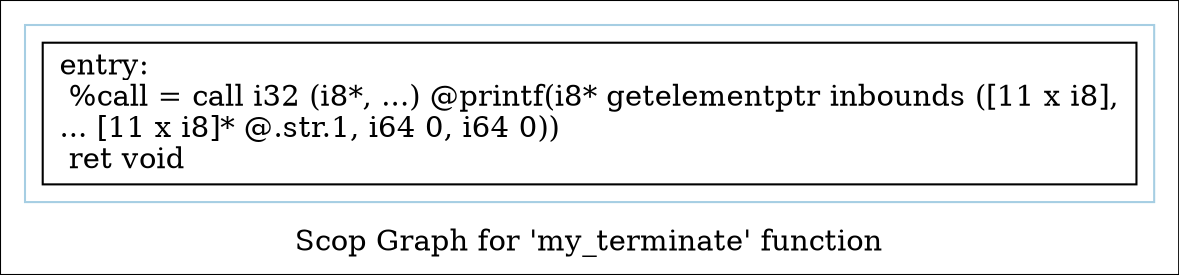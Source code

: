 digraph "Scop Graph for 'my_terminate' function" {
	label="Scop Graph for 'my_terminate' function";

	Node0x1019ed0 [shape=record,label="{entry:\l  %call = call i32 (i8*, ...) @printf(i8* getelementptr inbounds ([11 x i8],\l... [11 x i8]* @.str.1, i64 0, i64 0))\l  ret void\l}"];
	colorscheme = "paired12"
        subgraph cluster_0x1017570 {
          label = "";
          style = solid;
          color = 1
          Node0x1019ed0;
        }
}
